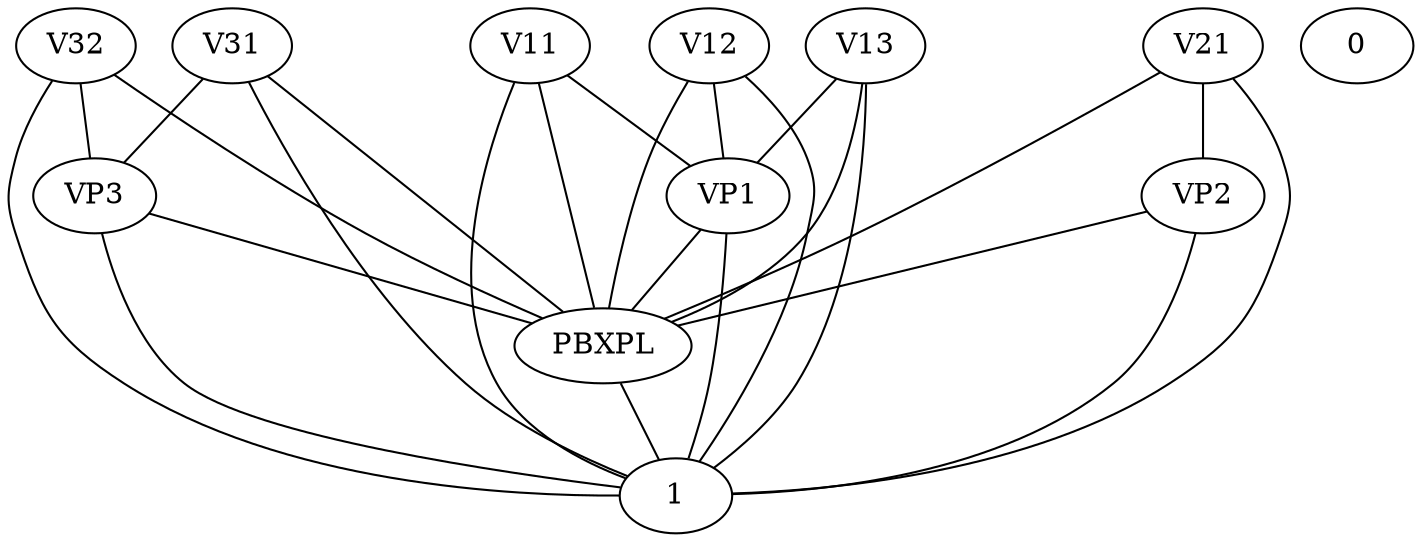 graph G {
  V11;
  VP2;
  0;
  1;
  V32;
  VP3;
  VP1;
  V12;
  V13;
  V31;
  V21;
  PBXPL;
  V12 -- VP1;
  VP3 -- PBXPL;
  V21 -- VP2;
  V11 -- VP1;
  VP2 -- PBXPL;
  V31 -- VP3;
  V32 -- VP3;
  VP1 -- PBXPL;
  V13 -- VP1;
  V11 -- PBXPL;
  V32 -- PBXPL;
  V12 -- PBXPL;
  V13 -- PBXPL;
  V31 -- PBXPL;
  V21 -- PBXPL;
  PBXPL -- 1;
  V11 -- 1;
  VP2 -- 1;
  V32 -- 1;
  VP3 -- 1;
  VP1 -- 1;
  V12 -- 1;
  V13 -- 1;
  V31 -- 1;
  V21 -- 1;
}
